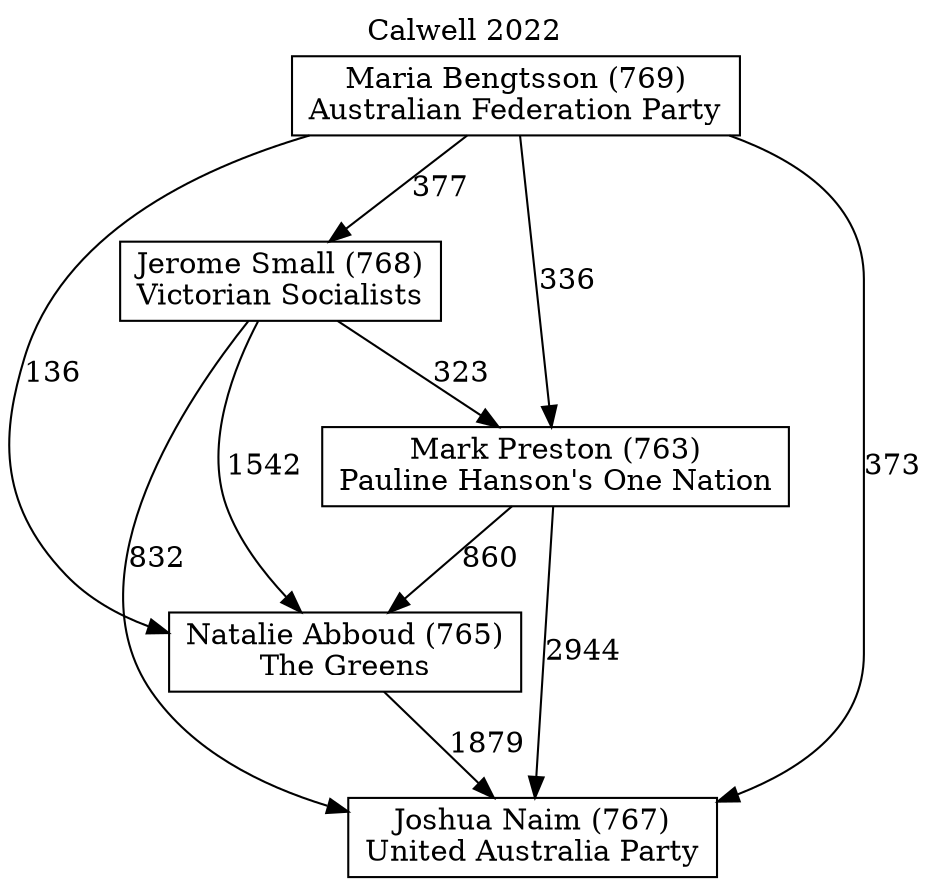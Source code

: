 // House preference flow
digraph "Joshua Naim (767)_Calwell_2022" {
	graph [label="Calwell 2022" labelloc=t mclimit=10]
	node [shape=box]
	"Jerome Small (768)" [label="Jerome Small (768)
Victorian Socialists"]
	"Maria Bengtsson (769)" [label="Maria Bengtsson (769)
Australian Federation Party"]
	"Mark Preston (763)" [label="Mark Preston (763)
Pauline Hanson's One Nation"]
	"Natalie Abboud (765)" [label="Natalie Abboud (765)
The Greens"]
	"Joshua Naim (767)" [label="Joshua Naim (767)
United Australia Party"]
	"Jerome Small (768)" -> "Joshua Naim (767)" [label=832]
	"Jerome Small (768)" -> "Mark Preston (763)" [label=323]
	"Maria Bengtsson (769)" -> "Jerome Small (768)" [label=377]
	"Mark Preston (763)" -> "Joshua Naim (767)" [label=2944]
	"Mark Preston (763)" -> "Natalie Abboud (765)" [label=860]
	"Maria Bengtsson (769)" -> "Joshua Naim (767)" [label=373]
	"Jerome Small (768)" -> "Natalie Abboud (765)" [label=1542]
	"Maria Bengtsson (769)" -> "Natalie Abboud (765)" [label=136]
	"Natalie Abboud (765)" -> "Joshua Naim (767)" [label=1879]
	"Maria Bengtsson (769)" -> "Mark Preston (763)" [label=336]
}
